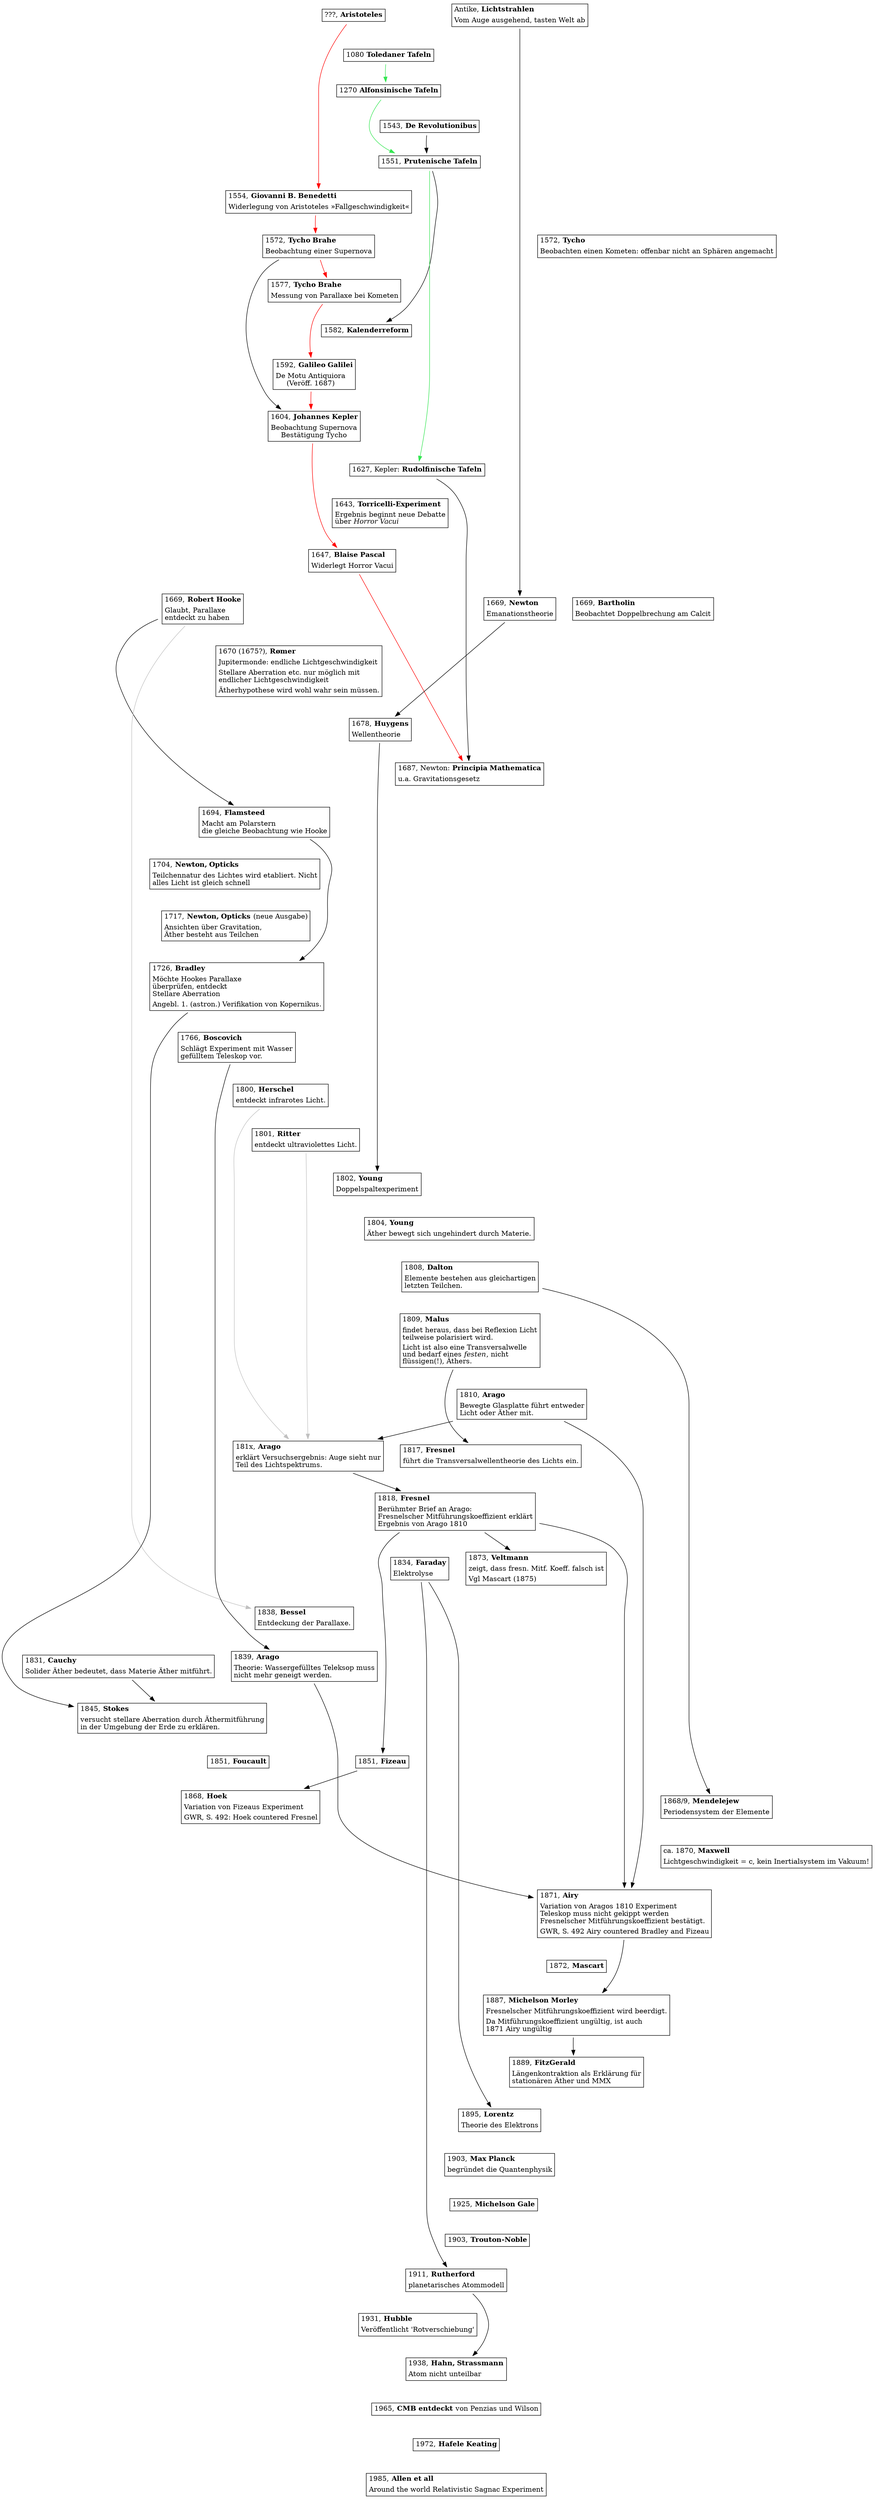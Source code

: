 digraph A {

  node [shape=plaintext];

   j_Aristoteles [
     label = <
       <table border="1" cellborder="0">
       <tr><td align="left">???, <b>Aristoteles</b></td></tr>
       </table>
     >
   ];

   j_antike_lichtstrahlen [
     label = <
       <table border="1" cellborder="0">
       <tr><td align="left">Antike, <b>Lichtstrahlen</b></td></tr>
       <tr><td align="left">Vom Auge ausgehend, tasten Welt ab</td></tr>
       </table>
     >
   ];

   {rank=same j_Aristoteles j_antike_lichtstrahlen}

   j_1080_Toledaner_Tafeln [
     label = <
       <table border="1" cellborder="0">
       <tr><td align="left">1080 <b>Toledaner Tafeln</b></td></tr>
       </table>
     >
   ];

   j_1270_Alfonsinische_Tafeln [
     label = <
       <table border="1" cellborder="0">
       <tr><td align="left">1270 <b>Alfonsinische Tafeln</b></td></tr>
       </table>
     >
   ];

   j_1543_De_Revolutionibus [
     label = <
       <table border="1" cellborder="0">
       <tr><td align="left">1543, <b>De Revolutionibus</b></td></tr>
       </table>
     >
   ]

   j_1551_Prutenische_Tafeln [
     label = <
       <table border="1" cellborder="0">
       <tr><td align="left">1551, <b>Prutenische Tafeln</b></td></tr>
       </table>
     >
   ];
   j_1543_De_Revolutionibus -> j_1551_Prutenische_Tafeln;



   j_1582_Kalenderreform [
     label = <
       <table border="1" cellborder="0">
       <tr><td align="left">1582, <b>Kalenderreform</b></td></tr>
       </table>
     >
   ];

   j_1551_Prutenische_Tafeln -> j_1582_Kalenderreform;


   j_1554_Benedetti [
     label = <
       <table border="1" cellborder="0">
       <tr><td align="left">1554, <b>Giovanni B. Benedetti</b></td></tr>
       <tr><td align="left">Widerlegung von Aristoteles »Fallgeschwindigkeit«</td></tr>
       </table>
     >
   ];

   j_1572_Tycho [
     label = <
       <table border="1" cellborder="0">
       <tr><td align="left">1572, <b>Tycho</b></td></tr>
       <tr><td align="left">Beobachten einen Kometen: offenbar nicht an Sphären angemacht</td></tr>
       </table>
      >
   ];

   j_1572_Brahe [
     label = <
       <table border="1" cellborder="0">
       <tr><td align="left">1572, <b>Tycho Brahe</b></td></tr>
       <tr><td align="left">Beobachtung einer Supernova</td></tr>
       </table>
     >
   ];

   {rank=same j_1572_Tycho j_1572_Brahe}

   j_1577_Brahe [
     label = <
       <table border="1" cellborder="0">
       <tr><td align="left">1577, <b>Tycho Brahe</b></td></tr>
       <tr><td align="left">Messung von Parallaxe bei Kometen</td></tr>
       </table>
     >
   ];

   j_1592_De_Motu[
     label = <
       <table border="1" cellborder="0">
       <tr><td align="left">1592, <b>Galileo Galilei</b></td></tr>
       <tr><td align="left">De Motu Antiquiora<br align="left"/>(Veröff. 1687)</td></tr>
       </table>
     >
   ];

   j_1604_Kepler [
     label = <
       <table border="1" cellborder="0">
       <tr><td align="left">1604, <b>Johannes Kepler</b></td></tr>
       <tr><td align="left">Beobachtung Supernova<br align="left"/>Bestätigung Tycho</td></tr>
       </table>
     >
   ];

   j_1572_Brahe -> j_1604_Kepler;

   j_1627_Rudolfinische_Tafeln [
     label = <
       <table border="1" cellborder="0">
       <tr><td align="left">1627, Kepler: <b>Rudolfinische Tafeln</b></td></tr>
       </table>
     >
   ];
   j_1080_Toledaner_Tafeln -> j_1270_Alfonsinische_Tafeln -> j_1551_Prutenische_Tafeln -> j_1627_Rudolfinische_Tafeln [color="#33e651"]; /* Ephemeriden */

   j_1643_Torricelli [
     label = <
       <table border="1" cellborder="0">
       <tr><td align="left">1643, <b>Torricelli-Experiment</b></td></tr>
       <tr><td align="left">Ergebnis beginnt neue Debatte<br align="left"/>über <i>Horror Vacui</i><br align="left"/></td></tr>
       </table>
     >
   ];



   j_1647_Pascal [
     label = <
       <table border="1" cellborder="0">
       <tr><td align="left">1647, <b>Blaise Pascal</b></td></tr>
       <tr><td align="left">Widerlegt Horror Vacui</td></tr>
       </table>
     >
   ];
  
   j_1669_Hooke [
     label = <
       <table border="1" cellborder="0">
       <tr><td align="left">1669, <b>Robert Hooke</b></td></tr>
       <tr><td align="left">Glaubt, Parallaxe<br align="left"/>entdeckt zu haben</td></tr>
       </table>
     >
   ];

   j_1669_Bartholin [
     label = <
       <table border="1" cellborder="0">
       <tr><td align="left">1669, <b>Bartholin</b></td></tr>
       <tr><td align="left">Beobachtet Doppelbrechung am Calcit</td></tr>
       </table>
     >
   ];

   j_1669_Newton [
     label = <
       <table border="1" cellborder="0">
       <tr><td align="left">1669, <b>Newton</b></td></tr>
       <tr><td align="left">Emanationstheorie</td></tr>
       </table>
     >
   ];


   {rank=same j_1669_Hooke j_1669_Newton j_1669_Bartholin}

   j_1670_Roemer [
     label = <
       <table border="1" cellborder="0">
       <tr><td align="left">1670 (1675?), <b>Rømer</b></td></tr>
       <tr><td align="left">Jupitermonde: endliche Lichtgeschwindigkeit</td></tr>
       <tr><td align="left">Stellare Aberration etc. nur möglich mit<br align="left"/>endlicher Lichtgeschwindigkeit<br align="left"/></td></tr>
       <tr><td align="left">Ätherhypothese wird wohl wahr sein müssen.</td></tr>
       </table>
     >
   ];

   j_1678_Huygens [
     label = <
       <table border="1" cellborder="0">
       <tr><td align="left">1678, <b>Huygens</b></td></tr>
       <tr><td align="left">Wellentheorie</td></tr>
       </table>
     >
   ];


   j_1687_Newton [
     label = <
       <table border="1" cellborder="0">
       <tr><td align="left">1687, Newton: <b>Principia Mathematica</b></td></tr>
       <tr><td align="left">u.a. Gravitationsgesetz</td></tr>
       </table>
     >
   ];
   j_1627_Rudolfinische_Tafeln -> j_1687_Newton;

   j_1694_Flamsteed [
     label = <
       <table border="1" cellborder="0">
       <tr><td align="left">1694, <b>Flamsteed</b></td></tr>
       <tr><td align="left">Macht am Polarstern<br align="left"/>die gleiche Beobachtung wie Hooke<br align="left"/></td></tr>
       </table>
     >
   ];

   j_1704_Newton [
     label = <
       <table border="1" cellborder="0">
       <tr><td align="left">1704, <b>Newton, Opticks</b></td></tr>
       <tr><td align="left">Teilchennatur des Lichtes wird etabliert. Nicht<br align="left"/>alles Licht ist gleich schnell<br align="left"/></td></tr>
       </table>
     >
   ];

   j_1717_Newton [
     label = <
       <table border="1" cellborder="0">
       <tr><td align="left">1717, <b>Newton, Opticks</b> (neue Ausgabe)</td></tr>
       <tr><td align="left">Ansichten über Gravitation,<br align="left"/>Äther besteht aus Teilchen<br align="left"/></td></tr>
       </table>
     >
   ];

   j_1726_Bradley [
     label = <
       <table border="1" cellborder="0">
       <tr><td align="left">1726, <b>Bradley</b></td></tr>
       <tr><td align="left">Möchte Hookes Parallaxe<br align="left"/>überprüfen, entdeckt<br align="left"/>Stellare Aberration<br align="left"/></td></tr>
       <tr><td align="left">Angebl. 1. (astron.) Verifikation von Kopernikus.</td></tr>
       </table>
     >
   ];

   j_1766_Boscovitch [
     label = <
       <table border="1" cellborder="0">
       <tr><td align="left">1766, <b>Boscovich</b></td></tr>
       <tr><td align="left">Schlägt Experiment mit Wasser<br align="left"/>gefülltem Teleskop vor.<br align="left"/></td></tr>
       </table>
     >
   ];

   j_1800_Herschel [
     label = <
       <table border="1" cellborder="0">
       <tr><td align="left">1800, <b>Herschel</b></td></tr>
       <tr><td align="left">entdeckt infrarotes Licht.</td></tr>
       </table>
     >
   ];

   j_1801_Ritter [
     label = <
       <table border="1" cellborder="0">
       <tr><td align="left">1801, <b>Ritter</b></td></tr>
       <tr><td align="left">entdeckt ultraviolettes Licht.</td></tr>
       </table>
     >
   ];

   j_1802_Young [
     label = <
       <table border="1" cellborder="0">
       <tr><td align="left">1802, <b>Young</b></td></tr>
       <tr><td align="left">Doppelspaltexperiment</td></tr>
       </table>
     >
   ];

   j_antike_lichtstrahlen -> j_1669_Newton -> j_1678_Huygens -> j_1802_Young; /* Natur des Lichts */

   j_1804_Young [
     label = <
       <table border="1" cellborder="0">
       <tr><td align="left">1804, <b>Young</b></td></tr>
       <tr><td align="left">Äther bewegt sich ungehindert durch Materie.</td></tr>
       </table>
     >
   ];

   j_1808_Dalton [ /*  2016-Mettenheim...pdf */
     label = <
       <table border="1" cellborder="0">
       <tr><td align="left">1808, <b>Dalton</b></td></tr> 
       <tr><td align="left">Elemente bestehen aus gleichartigen<br align="left"/>letzten Teilchen.<br align="left"/></td></tr> 
       </table>
     >
   ];

   j_1809_Malus [
     label = <
       <table border="1" cellborder="0">
       <tr><td align="left">1809, <b>Malus</b></td></tr>
       <tr><td align="left">findet heraus, dass bei Reflexion Licht<br align="left"/>teilweise polarisiert wird.<br align="left"/></td></tr>
       <tr><td align="left">Licht ist also eine Transversalwelle<br align="left"/>und bedarf eines <i>festen</i>, nicht<br align="left"/>flüssigen(!), Äthers.<br align="left"/></td></tr>
       </table>
     >
   ];

   j_1810_Arago [
     label = <
       <table border="1" cellborder="0">
       <tr><td align="left">1810, <b>Arago</b></td></tr>
       <tr><td align="left">Bewegte Glasplatte führt entweder<br align="left"/>Licht oder Äther mit.<br align="left"/></td></tr>
       </table>
     >
   ];

   j_181x_Arago [
     label = <
       <table border="1" cellborder="0">
       <tr><td align="left">181x, <b>Arago</b></td></tr>
       <tr><td align="left">erklärt Versuchsergebnis: Auge sieht nur<br align="left"/>Teil des Lichtspektrums.<br align="left"/></td></tr>
       </table>
     >
   ];
   j_1800_Herschel -> j_181x_Arago [color=grey];
   j_1801_Ritter   -> j_181x_Arago [color=grey];
   j_1810_Arago    -> j_181x_Arago;

   j_1817_Fresnel [
     label = <
       <table border="1" cellborder="0">
       <tr><td align="left">1817, <b>Fresnel</b></td></tr>
       <tr><td align="left">führt die Transversalwellentheorie des Lichts ein.</td></tr>
       </table>
     >
   ];

   j_1818_Fresnel [
     label = <
       <table border="1" cellborder="0">
       <tr><td align="left">1818, <b>Fresnel</b></td></tr>
       <tr><td align="left">Berühmter Brief an Arago:<br align="left"/>Fresnelscher Mitführungskoeffizient erklärt<br align="left"/>Ergebnis von Arago 1810<br align="left"/></td></tr>
       </table>
     >
   ];
   j_181x_Arago -> j_1818_Fresnel;


   j_1831_Cauchy [
     label = <
       <table border="1" cellborder="0">
       <tr><td align="left">1831, <b>Cauchy</b></td></tr>
       <tr><td align="left">Solider Äther bedeutet, dass Materie Äther mitführt.</td></tr>
       </table>
     >
   ];

   j_1834_Faraday [ /*  2016-Mettenheim...pdf */
     label = <
       <table border="1" cellborder="0">
       <tr><td align="left">1834, <b>Faraday</b></td></tr> 
       <tr><td align="left">Elektrolyse</td></tr> 
       </table>
     >
   ];

   j_1838_Bessel [
     label = <
       <table border="1" cellborder="0">
       <tr><td align="left">1838, <b>Bessel</b></td></tr>
       <tr><td align="left">Entdeckung der Parallaxe.</td></tr>
       </table>
     >
   ];

   j_1839_Arago [
     label = <
       <table border="1" cellborder="0">
       <tr><td align="left">1839, <b>Arago</b></td></tr>
       <tr><td align="left">Theorie: Wassergefülltes Teleksop muss<br align="left"/>nicht mehr geneigt werden.<br align="left"/></td></tr>
       </table>
     >
   ];

   j_1845_Stokes [
     label = <
       <table border="1" cellborder="0">
       <tr><td align="left">1845, <b>Stokes</b></td></tr>
       <tr><td align="left">versucht stellare Aberration durch Äthermitführung<br align="left"/>in der Umgebung der Erde zu erklären.<br align="left"/></td></tr>
       </table>
     >
   ];

   j_1831_Cauchy -> j_1845_Stokes;

   j_1851_Fizeau [
     label = <
       <table border="1" cellborder="0">
       <tr><td align="left">1851, <b>Fizeau</b></td></tr>
       </table>
     >
   ];

   j_1851_Foucault [
     label = <
       <table border="1" cellborder="0">
       <tr><td align="left">1851, <b>Foucault</b></td></tr>
       </table>
     >
   ];


   {rank=same j_1851_Fizeau j_1851_Foucault}

   j_1868_Hoek [
     label = <
       <table border="1" cellborder="0">
       <tr><td align="left">1868, <b>Hoek</b></td></tr>
       <tr><td align="left">Variation von Fizeaus Experiment</td></tr>
       <tr><td align="left">GWR, S. 492: Hoek countered Fresnel</td></tr>
       </table>
     >
   ];

   j_1868_Mendelejew [ /*  2016-Mettenheim...pdf */
     label = <
       <table border="1" cellborder="0">
       <tr><td align="left">1868/9, <b>Mendelejew</b></td></tr> 
       <tr><td align="left">Periodensystem der Elemente</td></tr> 
       </table>
     >
   ];


   {rank=same j_1868_Mendelejew j_1868_Hoek }

   j_1870_Maxwell [
     label = <
       <table border="1" cellborder="0">
       <tr><td align="left">ca. 1870, <b>Maxwell</b></td></tr>
       <tr><td align="left">Lichtgeschwindigkeit = c, kein Inertialsystem im Vakuum!</td></tr>
       </table>
      >
   ];


   j_1808_Dalton -> j_1868_Mendelejew;

   j_1871_Airy [
     label = <
       <table border="1" cellborder="0">
       <tr><td align="left">1871, <b>Airy</b></td></tr>
       <tr><td align="left">Variation von Aragos 1810 Experiment<br align="left"/>Teleskop muss nicht gekippt werden<br align="left"/>Fresnelscher Mitführungskoeffizient bestätigt.<br align="left"/></td></tr>
       <tr><td align="left">GWR, S. 492 Airy countered Bradley and Fizeau</td></tr>
       </table>
     >
   ];

   j_1872_Mascart [
     label = <
       <table border="1" cellborder="0">
       <tr><td align="left">1872, <b>Mascart</b></td></tr>
       </table>
     >
   ];

   j_1873_Veltmann [
     label = <
       <table border="1" cellborder="0">
       <tr><td align="left">1873, <b>Veltmann</b></td></tr>
       <tr><td align="left">zeigt, dass fresn. Mitf. Koeff. falsch ist</td></tr>
       <tr><td align="left">Vgl Mascart (1875)</td></tr>
       </table>
     >
   ];
   j_1818_Fresnel -> j_1873_Veltmann;

   j_1887_MM [
     label = <
       <table border="1" cellborder="0">
       <tr><td align="left">1887, <b>Michelson Morley</b></td></tr>
       <tr><td align="left">Fresnelscher Mitführungskoeffizient wird beerdigt.</td></tr>
       <tr><td align="left">Da Mitführungskoeffizient ungültig, ist auch<br align="left"/>1871 Airy ungültig<br align="left"/></td></tr>
       </table>
     >
   ];

   j_1889_FitzGerald [
     label = <
       <table border="1" cellborder="0">
       <tr><td align="left">1889, <b>FitzGerald</b></td></tr>
       <tr><td align="left">Längenkontraktion als Erklärung für<br align="left"/>stationären Äther und MMX<br align="left"/></td></tr>
       </table>
      >
   ];

   j_1895_Lorentz [ /*  2016-Mettenheim...pdf */
     label = <
       <table border="1" cellborder="0">
       <tr><td align="left">1895, <b>Lorentz</b></td></tr> 
       <tr><td align="left">Theorie des Elektrons</td></tr> 
       </table>
     >
   ];

   j_1834_Faraday -> j_1895_Lorentz;

   j_1900_Planck [
     label = <
       <table border="1" cellborder="0">
       <tr><td align="left">1903, <b>Max Planck</b></td></tr>
       <tr><td align="left">begründet die Quantenphysik</td></tr>
       </table>
     >
   ];

   j_1925_Michelson_Gale [
     label = <
       <table border="1" cellborder="0">
       <tr><td align="left">1925, <b>Michelson Gale</b></td></tr>
       </table>
     >
    ];

   j_1903_Trouton_Noble [
     label = <
       <table border="1" cellborder="0">
       <tr><td align="left">1903, <b>Trouton-Noble</b></td></tr>
       </table>
     >
   ];


   j_1965_CMB_entdeckt [
     label = <
       <table border="1" cellborder="0">
       <tr><td align="left">1965, <b>CMB entdeckt</b> von Penzias und Wilson</td></tr>
       </table>
     >
   ];

   j_1972_Hafele_Keating [
     label = <
       <table border="1" cellborder="0">
       <tr><td align="left">1972, <b>Hafele Keating</b></td></tr>
       </table>
     >
   ];



   j_1911_Rutherford [ /*  2016-Mettenheim...pdf */
     label = <
       <table border="1" cellborder="0">
       <tr><td align="left">1911, <b>Rutherford</b></td></tr> 
       <tr><td align="left">planetarisches Atommodell</td></tr> 
       </table>
     >
   ];
   j_1834_Faraday -> j_1911_Rutherford;

   j_1931_Hubble [
     label = <
       <table border="1" cellborder="0">
       <tr><td align="left">1931, <b>Hubble</b></td></tr>
       <tr><td align="left">Veröffentlicht 'Rotverschiebung'</td></tr>
       </table>
     >
   ];

   j_1985_Allan_et_al [
     label = <
       <table border="1" cellborder="0">
       <tr><td align="left">1985, <b>Allen et all</b></td></tr>
       <tr><td align="left">Around the world Relativistic Sagnac Experiment</td></tr>
       </table>
      >
   ];

   j_1938_Hahn_Strassmann [ /*  2016-Mettenheim...pdf */
     label = <
       <table border="1" cellborder="0">
       <tr><td align="left">1938, <b>Hahn, Strassmann</b></td></tr> 
       <tr><td align="left">Atom nicht unteilbar</td></tr> 
       </table>
     >
   ];


   j_1887_MM->j_1889_FitzGerald;

   /* Widerlegungen von Aristoteles */
   j_Aristoteles -> j_1554_Benedetti -> j_1572_Brahe -> j_1577_Brahe -> j_1592_De_Motu ->
   j_1604_Kepler -> j_1647_Pascal -> j_1687_Newton [color=red];

   j_1911_Rutherford -> j_1938_Hahn_Strassmann;

   j_1669_Hooke -> j_1694_Flamsteed-> j_1726_Bradley;

   j_1726_Bradley -> j_1845_Stokes;

   j_1669_Hooke -> j_1838_Bessel [color=grey];

   j_1810_Arago -> j_1871_Airy;
   j_1818_Fresnel -> j_1851_Fizeau -> j_1868_Hoek;


   j_1766_Boscovitch-> j_1839_Arago -> j_1871_Airy;

   j_1809_Malus -> j_1817_Fresnel;

   j_1818_Fresnel -> j_1871_Airy -> j_1887_MM;




   j_Aristoteles -> j_1080_Toledaner_Tafeln -> j_1270_Alfonsinische_Tafeln -> j_1543_De_Revolutionibus -> j_1551_Prutenische_Tafeln -> j_1554_Benedetti -> j_1572_Brahe -> j_1577_Brahe -> j_1582_Kalenderreform ->
   j_1592_De_Motu -> j_1604_Kepler -> j_1627_Rudolfinische_Tafeln -> j_1643_Torricelli -> j_1647_Pascal ->
   j_1669_Hooke -> j_1670_Roemer -> j_1678_Huygens -> j_1687_Newton -> j_1694_Flamsteed -> j_1704_Newton -> j_1717_Newton -> j_1726_Bradley -> j_1766_Boscovitch -> j_1800_Herschel ->
   j_1801_Ritter -> j_1802_Young -> j_1804_Young -> j_1808_Dalton -> j_1809_Malus ->
   j_1810_Arago-> j_1817_Fresnel -> j_1818_Fresnel -> j_1834_Faraday -> j_1838_Bessel -> j_1839_Arago -> j_1845_Stokes -> j_1851_Foucault -> j_1868_Hoek -> j_1868_Mendelejew -> j_1870_Maxwell ->
   j_1871_Airy -> j_1872_Mascart -> j_1887_MM -> j_1889_FitzGerald -> j_1895_Lorentz -> j_1900_Planck -> j_1925_Michelson_Gale -> j_1903_Trouton_Noble -> j_1911_Rutherford -> j_1931_Hubble -> j_1938_Hahn_Strassmann ->
   j_1965_CMB_entdeckt -> j_1972_Hafele_Keating -> j_1985_Allan_et_al
   [style=invisible arrowhead=none];




}
